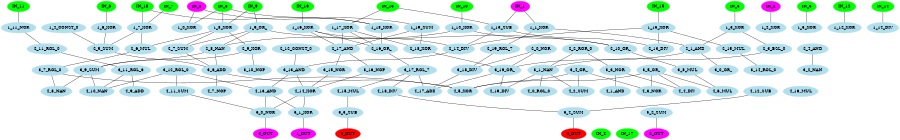 digraph EACircuit {
rankdir=BT;
edge [dir=none];
size="6,6";
ordering=out;
node [color=magenta, style=filled];
"IN_0";
"IN_1";
"IN_2";
node [color=green, style=filled];
"IN_3";
"IN_4";
"IN_5";
"IN_6";
"IN_7";
"IN_8";
"IN_9";
"IN_10";
"IN_11";
"IN_12";
"IN_13";
"IN_14";
"IN_15";
"IN_16";
"IN_17";
"IN_18";
node [color=lightblue2, style=filled];
{ rank=same; "1_0_XOR"; "1_1_XOR"; "1_2_XOR"; "1_3_XOR"; "1_4_CONST_0"; "1_5_XOR"; "1_6_XOR"; "1_7_XOR"; "1_8_XOR"; "1_9_OR_"; "1_10_XOR"; "1_11_NOR"; "1_12_XOR"; "1_13_SUB"; "1_14_DIV"; "1_15_XOR"; "1_16_XOR"; "1_17_XOR"; "1_18_XOR"; "1_19_SUM"; }
"1_0_XOR" -> "IN_0";
"1_0_XOR" -> "IN_8";
"1_1_XOR" -> "IN_1";
"1_2_XOR" -> "IN_2";
"1_3_XOR" -> "IN_3";
"1_5_XOR" -> "IN_5";
"1_6_XOR" -> "IN_6";
"1_7_XOR" -> "IN_18";
"1_7_XOR" -> "IN_7";
"1_8_XOR" -> "IN_8";
"1_8_XOR" -> "IN_9";
"1_9_OR_" -> "IN_9";
"1_10_XOR" -> "IN_10";
"1_11_NOR" -> "IN_11";
"1_12_XOR" -> "IN_12";
"1_13_SUB" -> "IN_13";
"1_13_SUB" -> "IN_1";
"1_14_DIV" -> "IN_14";
"1_15_XOR" -> "IN_15";
"1_16_XOR" -> "IN_16";
"1_17_XOR" -> "IN_13";
"1_18_XOR" -> "IN_18";
"1_18_XOR" -> "IN_8";
"1_19_SUM" -> "IN_0";
node [color=lightblue2, style=filled];
{ rank=same; "2_0_NOR"; "2_1_AND"; "2_2_ROR_0"; "2_3_BSL_0"; "2_4_AND"; "2_5_SUM"; "2_6_MUL"; "2_7_SUM"; "2_8_NAN"; "2_9_XOR"; "2_10_OR_"; "2_11_ROL_0"; "2_12_CONST_0"; "2_13_DIV"; "2_14_DIV"; "2_15_MUL"; "2_16_OR_"; "2_17_AND"; "2_18_XOR"; "2_19_ROL_7"; }
"2_1_AND" -> "1_1_XOR";
"2_1_AND" -> "1_3_XOR";
"2_3_BSL_0" -> "1_3_XOR";
"2_5_SUM" -> "1_4_CONST_0";
"2_5_SUM" -> "1_6_XOR";
"2_5_SUM" -> "1_7_XOR";
"2_6_MUL" -> "1_7_XOR";
"2_6_MUL" -> "1_8_XOR";
"2_7_SUM" -> "1_8_XOR";
"2_7_SUM" -> "1_9_OR_";
"2_8_NAN" -> "1_9_OR_";
"2_8_NAN" -> "1_10_XOR";
"2_9_XOR" -> "1_8_XOR";
"2_10_OR_" -> "1_9_OR_";
"2_10_OR_" -> "1_10_XOR";
"2_11_ROL_0" -> "1_11_NOR";
"2_13_DIV" -> "1_13_SUB";
"2_13_DIV" -> "1_15_XOR";
"2_14_DIV" -> "1_13_SUB";
"2_14_DIV" -> "1_15_XOR";
"2_14_DIV" -> "1_16_XOR";
"2_15_MUL" -> "1_15_XOR";
"2_16_OR_" -> "1_16_XOR";
"2_16_OR_" -> "1_17_XOR";
"2_16_OR_" -> "1_18_XOR";
"2_17_AND" -> "1_16_XOR";
"2_17_AND" -> "1_17_XOR";
"2_17_AND" -> "1_19_SUM";
"2_18_XOR" -> "1_17_XOR";
"2_18_XOR" -> "1_19_SUM";
"2_19_ROL_7" -> "1_1_XOR";
node [color=lightblue2, style=filled];
{ rank=same; "3_0_OR_"; "3_1_NAN"; "3_2_NAN"; "3_3_NOR"; "3_4_OR_"; "3_5_OR_"; "3_6_ADD"; "3_7_ROL_0"; "3_8_MUL"; "3_9_SUM"; "3_10_NOP"; "3_11_ROL_6"; "3_12_ROL_0"; "3_13_AND"; "3_14_ROL_0"; "3_15_NOR"; "3_16_NOP"; "3_17_ROL_7"; "3_18_DIV"; "3_19_OR_"; }
"3_0_OR_" -> "2_1_AND";
"3_1_NAN" -> "2_2_ROR_0";
"3_1_NAN" -> "2_3_BSL_0";
"3_2_NAN" -> "2_4_AND";
"3_3_NOR" -> "2_2_ROR_0";
"3_6_ADD" -> "2_5_SUM";
"3_6_ADD" -> "2_7_SUM";
"3_6_ADD" -> "2_8_NAN";
"3_7_ROL_0" -> "2_6_MUL";
"3_8_MUL" -> "2_10_OR_";
"3_9_SUM" -> "2_8_NAN";
"3_9_SUM" -> "2_9_XOR";
"3_10_NOP" -> "2_9_XOR";
"3_11_ROL_6" -> "2_11_ROL_0";
"3_13_AND" -> "2_12_CONST_0";
"3_13_AND" -> "2_14_DIV";
"3_14_ROL_0" -> "2_15_MUL";
"3_15_NOR" -> "2_17_AND";
"3_16_NOP" -> "2_17_AND";
"3_17_ROL_7" -> "2_16_OR_";
"3_18_DIV" -> "2_19_ROL_7";
"3_18_DIV" -> "2_0_NOR";
"3_19_OR_" -> "2_18_XOR";
"3_19_OR_" -> "2_0_NOR";
"3_19_OR_" -> "2_1_AND";
node [color=lightblue2, style=filled];
{ rank=same; "4_0_ROL_0"; "4_1_AND"; "4_2_SUM"; "4_3_NOR"; "4_4_DIV"; "4_5_XOR"; "4_6_MUL"; "4_7_NOP"; "4_8_NAN"; "4_9_ADD"; "4_10_NAN"; "4_11_SUM"; "4_12_SUB"; "4_13_AND"; "4_14_XOR"; "4_15_MUL"; "4_16_MUL"; "4_17_ADD"; "4_18_DIV"; "4_19_DIV"; }
"4_0_ROL_0" -> "3_1_NAN";
"4_1_AND" -> "3_3_NOR";
"4_2_SUM" -> "3_1_NAN";
"4_2_SUM" -> "3_4_OR_";
"4_3_NOR" -> "3_4_OR_";
"4_3_NOR" -> "3_5_OR_";
"4_4_DIV" -> "3_3_NOR";
"4_4_DIV" -> "3_5_OR_";
"4_5_XOR" -> "3_4_OR_";
"4_5_XOR" -> "3_5_OR_";
"4_5_XOR" -> "3_6_ADD";
"4_5_XOR" -> "3_7_ROL_0";
"4_6_MUL" -> "3_5_OR_";
"4_6_MUL" -> "3_8_MUL";
"4_7_NOP" -> "3_6_ADD";
"4_8_NAN" -> "3_7_ROL_0";
"4_8_NAN" -> "3_9_SUM";
"4_9_ADD" -> "3_11_ROL_6";
"4_10_NAN" -> "3_9_SUM";
"4_10_NAN" -> "3_11_ROL_6";
"4_10_NAN" -> "3_12_ROL_0";
"4_11_SUM" -> "3_12_ROL_0";
"4_13_AND" -> "3_12_ROL_0";
"4_13_AND" -> "3_13_AND";
"4_14_XOR" -> "3_13_AND";
"4_14_XOR" -> "3_15_NOR";
"4_14_XOR" -> "3_16_NOP";
"4_15_MUL" -> "3_17_ROL_7";
"4_17_ADD" -> "3_17_ROL_7";
"4_17_ADD" -> "3_18_DIV";
"4_17_ADD" -> "3_19_OR_";
"4_18_DIV" -> "3_17_ROL_7";
"4_19_DIV" -> "3_19_OR_";
"4_19_DIV" -> "3_1_NAN";
node [color=lightblue2, style=filled];
{ rank=same; "5_0_NOR"; "5_1_XOR"; "5_2_SUM"; "5_3_SUB"; "5_4_SUM"; }
"5_0_NOR" -> "4_11_SUM";
"5_0_NOR" -> "4_13_AND";
"5_0_NOR" -> "4_14_XOR";
"5_1_XOR" -> "4_13_AND";
"5_1_XOR" -> "4_14_XOR";
"5_3_SUB" -> "4_15_MUL";
"5_4_SUM" -> "4_18_DIV";
"5_4_SUM" -> "4_12_SUB";
node [color=magenta];
"0_OUT" -> "5_0_NOR";
"1_OUT" -> "5_1_XOR";
"2_OUT" -> "5_2_SUM";
node [color=red];
"3_OUT" -> "5_3_SUB";
"4_OUT" -> "5_4_SUM";
}